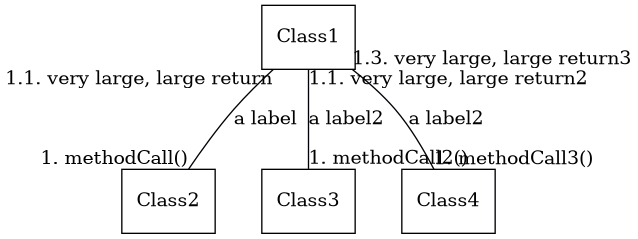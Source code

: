 @startuml

digraph unix {

  nodesep=0.486111;
  ranksep=0.833333;
  remincross=true;
  searchsize=500;
  
  sh0004 [shape=rect,label="Class1",width=0.972222,height=0.666667,color="#000004"];
  sh0005 [shape=rect,label="Class2",width=0.972222,height=0.666667,color="#000005"];
  sh0006 [shape=rect,label="Class3",width=0.972222,height=0.666667,color="#000005"];
  sh0007 [shape=rect,label="Class4",width=0.972222,height=0.666667,color="#000005"];
  sh0004->sh0005[
    arrowtail=none,
    arrowhead=none,
    minlen=1,
    color="#000006",
    label="a label",
    headlabel="1. methodCall()",
    taillabel="1.1. very large, large return"];
  sh0004->sh0006[
    arrowtail=none,
    arrowhead=none,
    minlen=1,
    color="#000006",
    label="a label2",
    headlabel="1. methodCall2()",
    taillabel="1.1. very large, large return2"];
  sh0004->sh0007[
    arrowtail=none,
    arrowhead=none,
    minlen=1,
    color="#000006",
    label="a label2",
    headlabel="1. methodCall3()",
    taillabel="1.3. very large, large return3",
    tail_lp="1"];
  'sh0005->sh0004[arrowtail=none,arrowhead=none,minlen=1,color="#00000A",label=<<TABLE BGCOLOR="#00000B" FIXEDSIZE="TRUE" WIDTH="73" HEIGHT="17"><TR><TD></TD></TR></TABLE>>];
  'sh0005->sh0004[arrowtail=none,arrowhead=none,minlen=1,color="#00000E",label=<<TABLE BGCOLOR="#00000F" FIXEDSIZE="TRUE" WIDTH="71" HEIGHT="17"><TR><TD></TD></TR></TABLE>>];
  'sh0005->sh0004[arrowtail=none,arrowhead=none,minlen=1,color="#000012",label=<<TABLE BGCOLOR="#000013" FIXEDSIZE="TRUE" WIDTH="153" HEIGHT="17"><TR><TD></TD></TR></TABLE>>];

}

@enduml

@startuml Second

digraph unix {

  nodesep=0.486111;
  ranksep=0.833333;
  remincross=true;
  searchsize=500;
  
  rankdir=LR
  sh0004 [shape=rect,label="Class1",width=0.972222,height=0.666667,color="#000004"];
  sh0005 [shape=rect,label="Class2",width=0.972222,height=0.666667,color="#000005"];
  sh0006 [shape=rect,label="Class3",width=0.972222,height=0.666667,color="#000005"];
  sh0007 [shape=rect,label="Class4",width=0.972222,height=0.666667,color="#000005"];
  sh0004->sh0005[rankdir=LR,
    arrowtail=none,
    arrowhead=none,
    minlen=1,
    color="#000006",
    label="1. methodCall()"];
  sh0004->sh0005[
    arrowtail=none,
    arrowhead=none,
    minlen=1,
    color="#000006",
    label=""];
  sh0004->sh0005[
    arrowtail=none,
    arrowhead=none,
    minlen=1,
    color="#000006",
    label="1.1. very large, large return"];
  sh0004->sh0006[
    arrowtail=none,
    arrowhead=none,
    minlen=1,
    color="#000006",
    label="1. methodCall()"];
  sh0004->sh0006[
    arrowtail=none,
    arrowhead=none,
    minlen=1,
    color="#000006",
    label=""];
  sh0004->sh0006[
    arrowtail=none,
    arrowhead=none,
    minlen=1,
    color="#000006",
    label="1.1. very large, large return"];
  sh0004->sh0007[
    arrowtail=none,
    arrowhead=none,
    minlen=1,
    color="#000006",
    label="4. methodCall()"];
  sh0004->sh0007[
    arrowtail=none,
    arrowhead=none,
    minlen=1,
    color="#000006",
    label=""];
  sh0004->sh0007[
    arrowtail=none,
    arrowhead=none,
    minlen=1,
    color="#000006",
    label="1.1. very large, large return"];
  'sh0005->sh0004[arrowtail=none,arrowhead=none,minlen=1,color="#00000A",label=<<TABLE BGCOLOR="#00000B" FIXEDSIZE="TRUE" WIDTH="73" HEIGHT="17"><TR><TD></TD></TR></TABLE>>];
  'sh0005->sh0004[arrowtail=none,arrowhead=none,minlen=1,color="#00000E",label=<<TABLE BGCOLOR="#00000F" FIXEDSIZE="TRUE" WIDTH="71" HEIGHT="17"><TR><TD></TD></TR></TABLE>>];
  'sh0005->sh0004[arrowtail=none,arrowhead=none,minlen=1,color="#000012",label=<<TABLE BGCOLOR="#000013" FIXEDSIZE="TRUE" WIDTH="153" HEIGHT="17"><TR><TD></TD></TR></TABLE>>];

}

@enduml

@startuml Force Above

digraph unix {
nodesep=0.486111;
ranksep=0.833333;
remincross=true;
searchsize=500;
sh0007 [shape=rect,label="Node Above",width=1.263889,height=0.666667,color="#000007"];
sh0005 [shape=rect,label="Node 2",width=1.652778,height=0.666667,color="#000005"];
sh0004->sh0005[arrowtail=none,arrowhead=none,minlen=0,color="#000008",label=<<TABLE BGCOLOR="#000009" FIXEDSIZE="TRUE" WIDTH="61" HEIGHT="17"><TR><TD></TD></TR></TABLE>>];
sh0005->sh0006[arrowtail=none,arrowhead=none,minlen=0,color="#00000C",label=<<TABLE BGCOLOR="#00000D" FIXEDSIZE="TRUE" WIDTH="91" HEIGHT="17"><TR><TD></TD></TR></TABLE>>];
sh0005->sh0006[arrowtail=none,arrowhead=none,minlen=0,color="#000010",label=<<TABLE BGCOLOR="#000011" FIXEDSIZE="TRUE" WIDTH="44" HEIGHT="17"><TR><TD></TD></TR></TABLE>>];
sh0006->sh0006[arrowtail=none,arrowhead=none,minlen=0,color="#00001C",label=<<TABLE BGCOLOR="#00001D" FIXEDSIZE="TRUE" WIDTH="136" HEIGHT="27"><TR><TD></TD></TR></TABLE>>];
sh0004 [shape=rect,label="Node 1",width=0.930556,height=1.131782,color="#000004"];
sh0006 [shape=rect,label="Node 3",width=0.916667,height=0.666667,color="#000006"];

// Forcing shape 7 to be above shape 6 by using "minlen=1" and edge starting at shape 7
sh0007->sh0006[arrowtail=none,arrowhead=none,minlen=1,color="#000014",label=<<TABLE BGCOLOR="#000015" FIXEDSIZE="TRUE" WIDTH="113" HEIGHT="17"><TR><TD></TD></TR></TABLE>>];
sh0007->sh0006[arrowtail=none,arrowhead=none,minlen=1,color="#000018",label=<<TABLE BGCOLOR="#000019" FIXEDSIZE="TRUE" WIDTH="94" HEIGHT="17"><TR><TD></TD></TR></TABLE>>];

}

@enduml

@startuml Force Below

digraph unix {
nodesep=0.486111;
ranksep=0.833333;
remincross=true;
searchsize=500;
sh0006 [shape=rect,label="Node 3",width=0.916667,height=0.666667,color="#000006"];
sh0005 [shape=rect,label="Node 2",width=1.652778,height=0.666667,color="#000005"];
sh0004->sh0005[arrowtail=none,arrowhead=none,minlen=0,color="#000008",label=<<TABLE BGCOLOR="#000009" FIXEDSIZE="TRUE" WIDTH="61" HEIGHT="17"><TR><TD></TD></TR></TABLE>>];
sh0005->sh0006[arrowtail=none,arrowhead=none,minlen=0,color="#00000C",label=<<TABLE BGCOLOR="#00000D" FIXEDSIZE="TRUE" WIDTH="91" HEIGHT="17"><TR><TD></TD></TR></TABLE>>];
sh0005->sh0006[arrowtail=none,arrowhead=none,minlen=0,color="#000010",label=<<TABLE BGCOLOR="#000011" FIXEDSIZE="TRUE" WIDTH="44" HEIGHT="17"><TR><TD></TD></TR></TABLE>>];
sh0006->sh0006[arrowtail=none,arrowhead=none,minlen=0,color="#00001C",label=<<TABLE BGCOLOR="#00001D" FIXEDSIZE="TRUE" WIDTH="136" HEIGHT="27"><TR><TD></TD></TR></TABLE>>];
sh0004 [shape=rect,label="Node 1",width=0.930556,height=1.131782,color="#000004"];
sh0007 [shape=rect,label="Node Below",width=1.263889,height=0.666667,color="#000007"];

// Forcing shape 7 to be below shape 6 by using "minlen=1" and edge starting at shape 6
sh0006->sh0007[arrowtail=none,arrowhead=none,minlen=1,color="#000014",label=<<TABLE BGCOLOR="#000015" FIXEDSIZE="TRUE" WIDTH="113" HEIGHT="17"><TR><TD></TD></TR></TABLE>>];
sh0006->sh0007[arrowtail=none,arrowhead=none,minlen=1,color="#000018",label=<<TABLE BGCOLOR="#000019" FIXEDSIZE="TRUE" WIDTH="94" HEIGHT="17"><TR><TD></TD></TR></TABLE>>];

}

@enduml

@startuml Diagram using 3 edges per link

digraph unix {

  nodesep=0.486111;
  ranksep=0.833333;
  remincross=true;
  searchsize=500;

  sh0004 [shape=rect,label="Class1",width=0.972222,height=0.666667,color="#000004"];
  sh0005 [shape=rect,label="Class2",width=0.972222,height=0.666667,color="#000005"];
  sh0006 [shape=rect,label="Class3",width=0.972222,height=0.666667,color="#000006"];
  sh0007 [shape=rect,label="Class4",width=0.972222,height=0.666667,color="#000007"];
  sh0008 [shape=rect,label="Class5",width=0.972222,height=0.666667,color="#000008"];
  sh0009 [shape=rect,label="Class6",width=0.972222,height=0.666667,color="#000009"];

  sh0004->sh0005[arrowsize=0.5,minlen=0,color="#00001A",label=<<TABLE BGCOLOR="#00001B" FIXEDSIZE="TRUE" WIDTH="139" HEIGHT="47"><TR><TD></TD></TR></TABLE>>];
  sh0004->sh0005[arrowhead=none,arrowsize=0.5,minlen=0,color="#00002A",label=" "];
  sh0004->sh0005[arrowsize=0.5,minlen=0,color="#00003A",label=<<TABLE BGCOLOR="#00002B" FIXEDSIZE="TRUE" WIDTH="139" HEIGHT="47"><TR><TD></TD></TR></TABLE>>];
  
  sh0004->sh0006[arrowsize=0.5,minlen=0,color="#00000E",label=<<TABLE BGCOLOR="#00000F" FIXEDSIZE="TRUE" WIDTH="50" HEIGHT="17"><TR><TD></TD></TR></TABLE>>];
  sh0004->sh0006[arrowhead=none,arrowsize=0.5,minlen=0,color="#00000E",label=" "];
  sh0004->sh0006[arrowsize=0.5,minlen=0,color="#00000E",label=<<TABLE BGCOLOR="#00000F" FIXEDSIZE="TRUE" WIDTH="50" HEIGHT="17"><TR><TD></TD></TR></TABLE>>];
  
  sh0004->sh0007[arrowsize=0.5,minlen=0,color="#000012",label=<<TABLE BGCOLOR="#000013" FIXEDSIZE="TRUE" WIDTH="156" HEIGHT="47"><TR><TD></TD></TR></TABLE>>];
  sh0004->sh0007[arrowhead=none,arrowsize=0.5,minlen=0,color="#000012",label=" "];
  sh0004->sh0007[arrowsize=0.5,minlen=0,color="#000012",label=<<TABLE BGCOLOR="#000013" FIXEDSIZE="TRUE" WIDTH="156" HEIGHT="47"><TR><TD></TD></TR></TABLE>>];

  sh0004->sh0008[arrowsize=0.5,minlen=1,color="#000016",label=<<TABLE BGCOLOR="#000017" FIXEDSIZE="TRUE" WIDTH="199" HEIGHT="17"><TR><TD></TD></TR></TABLE>>];
  sh0004->sh0008[arrowhead=none,arrowsize=0.5,minlen=1,color="#000016",label=" "];
  sh0004->sh0008[arrowsize=0.5,minlen=1,color="#000016",label=<<TABLE BGCOLOR="#000017" FIXEDSIZE="TRUE" WIDTH="199" HEIGHT="17"><TR><TD></TD></TR></TABLE>>];
  
  sh0004->sh0009[arrowsize=0.5,minlen=1,color="#00001A",label=<<TABLE BGCOLOR="#00001B" FIXEDSIZE="TRUE" WIDTH="115" HEIGHT="17"><TR><TD></TD></TR></TABLE>>];
  sh0004->sh0009[arrowhead=none,arrowsize=0.5,minlen=1,color="#00001A",label=" "];
  sh0004->sh0009[arrowsize=0.5,minlen=1,color="#00001A",label=<<TABLE BGCOLOR="#00001B" FIXEDSIZE="TRUE" WIDTH="115" HEIGHT="17"><TR><TD></TD></TR></TABLE>>];

}

@enduml

@startuml Diagram using head and tail labels

digraph unix {

  nodesep=0.486111;
  ranksep=0.833333;
  remincross=true;
  searchsize=500;

  sh0004 [shape=rect,label="Class1",width=0.972222,height=0.666667,color="#000004"];
  sh0005 [shape=rect,label="Class2",width=0.972222,height=0.666667,color="#000005"];
  sh0006 [shape=rect,label="Class3",width=0.972222,height=0.666667,color="#000006"];
  sh0007 [shape=rect,label="Class4",width=0.972222,height=0.666667,color="#000007"];
  sh0008 [shape=rect,label="Class5",width=0.972222,height=0.666667,color="#000008"];
  sh0009 [shape=rect,label="Class6",width=0.972222,height=0.666667,color="#000009"];

  sh0004->sh0005[
    arrowsize=0.5,
    minlen=0,
    color="#00001A",
    head_lp=5,
    headclip=true,
    headlabel=<<TABLE BGCOLOR="#00001B" FIXEDSIZE="TRUE" WIDTH="139" HEIGHT="47"><TR><TD></TD></TR></TABLE>>,
    taillabel=<<TABLE BGCOLOR="#00001B" FIXEDSIZE="TRUE" WIDTH="139" HEIGHT="47"><TR><TD></TD></TR></TABLE>>];
  'sh0004->sh0005[arrowhead=none,arrowsize=0.5,minlen=0,color="#00002A",label=" "];
  sh0004->sh0005[arrowsize=0.5,minlen=0,color="#00003A",label=<<TABLE BGCOLOR="#00002B" FIXEDSIZE="TRUE" WIDTH="139" HEIGHT="47"><TR><TD></TD></TR></TABLE>>];
  '
  'sh0004->sh0006[arrowsize=0.5,minlen=0,color="#00000E",label=<<TABLE BGCOLOR="#00000F" FIXEDSIZE="TRUE" WIDTH="50" HEIGHT="17"><TR><TD></TD></TR></TABLE>>];
  'sh0004->sh0006[arrowhead=none,arrowsize=0.5,minlen=0,color="#00000E",label=" "];
  'sh0004->sh0006[arrowsize=0.5,minlen=0,color="#00000E",label=<<TABLE BGCOLOR="#00000F" FIXEDSIZE="TRUE" WIDTH="50" HEIGHT="17"><TR><TD></TD></TR></TABLE>>];
  '
  'sh0004->sh0007[arrowsize=0.5,minlen=0,color="#000012",label=<<TABLE BGCOLOR="#000013" FIXEDSIZE="TRUE" WIDTH="156" HEIGHT="47"><TR><TD></TD></TR></TABLE>>];
  'sh0004->sh0007[arrowhead=none,arrowsize=0.5,minlen=0,color="#000012",label=" "];
  'sh0004->sh0007[arrowsize=0.5,minlen=0,color="#000012",label=<<TABLE BGCOLOR="#000013" FIXEDSIZE="TRUE" WIDTH="156" HEIGHT="47"><TR><TD></TD></TR></TABLE>>];
  '
  'sh0004->sh0008[arrowsize=0.5,minlen=1,color="#000016",label=<<TABLE BGCOLOR="#000017" FIXEDSIZE="TRUE" WIDTH="199" HEIGHT="17"><TR><TD></TD></TR></TABLE>>];
  'sh0004->sh0008[arrowhead=none,arrowsize=0.5,minlen=1,color="#000016",label=" "];
  'sh0004->sh0008[arrowsize=0.5,minlen=1,color="#000016",label=<<TABLE BGCOLOR="#000017" FIXEDSIZE="TRUE" WIDTH="199" HEIGHT="17"><TR><TD></TD></TR></TABLE>>];
  '
  'sh0004->sh0009[arrowsize=0.5,minlen=1,color="#00001A",label=<<TABLE BGCOLOR="#00001B" FIXEDSIZE="TRUE" WIDTH="115" HEIGHT="17"><TR><TD></TD></TR></TABLE>>];
  'sh0004->sh0009[arrowhead=none,arrowsize=0.5,minlen=1,color="#00001A",label=" "];
  'sh0004->sh0009[arrowsize=0.5,minlen=1,color="#00001A",label=<<TABLE BGCOLOR="#00001B" FIXEDSIZE="TRUE" WIDTH="115" HEIGHT="17"><TR><TD></TD></TR></TABLE>>];

}

@enduml

@startuml
digraph unix {
nodesep=0.486111;
ranksep=0.833333;
remincross=true;
searchsize=500;
sh0004 [shape=rect,label="4",width=0.930556,height=1.131782,color="#000004"];
sh0005 [shape=rect,label="5",width=1.652778,height=0.666667,color="#000005"];
sh0006 [shape=rect,label="6",width=0.916667,height=0.666667,color="#000006"];
'sh0006 [shape=rect,label="6",width=0.916667,height=0.666667,color="#000006"];
sh0007 [shape=rect,label="7",width=1.263889,height=0.666667,color="#000007"];
sh0004->sh0005[arrowsize=0.5,minlen=0,color="#000008",label=<<TABLE BGCOLOR="#000009" FIXEDSIZE="TRUE" WIDTH="48" HEIGHT="17"><TR><TD></TD></TR></TABLE>>];
sh0006->sh0007[arrowsize=0.5,minlen=0,color="#00000C",label=<<TABLE BGCOLOR="#00000D" FIXEDSIZE="TRUE" WIDTH="72" HEIGHT="17"><TR><TD></TD></TR></TABLE>>];
sh0007->sh0006[arrowtail=empty,arrowhead=none,dir=back,arrowsize=0.5,minlen=0,color="#000010",label=<<TABLE BGCOLOR="#000011" FIXEDSIZE="TRUE" WIDTH="6" HEIGHT="17"><TR><TD></TD></TR></TABLE>>];
sh0007->sh0006[arrowsize=0.5,minlen=0,color="#000014",label=<<TABLE BGCOLOR="#000015" FIXEDSIZE="TRUE" WIDTH="41" HEIGHT="17"><TR><TD></TD></TR></TABLE>>];
sh0006->sh0005[arrowsize=0.5,minlen=0,color="#000018",label=<<TABLE BGCOLOR="#000019" FIXEDSIZE="TRUE" WIDTH="31" HEIGHT="17"><TR><TD></TD></TR></TABLE>>];
sh0006->sh0005[arrowtail=empty,arrowhead=none,dir=back,arrowsize=0.5,minlen=0,color="#00001C",label=<<TABLE BGCOLOR="#00001D" FIXEDSIZE="TRUE" WIDTH="85" HEIGHT="32"><TR><TD></TD></TR></TABLE>>];
sh0005->sh0006[arrowsize=0.5,minlen=0,color="#000020",label=<<TABLE BGCOLOR="#000021" FIXEDSIZE="TRUE" WIDTH="42" HEIGHT="32"><TR><TD></TD></TR></TABLE>>];
sh0006->sh0006[arrowtail=empty,arrowhead=none,dir=back,arrowsize=0.5,minlen=0,color="#000024",label=<<TABLE BGCOLOR="#000025" FIXEDSIZE="TRUE" WIDTH="108" HEIGHT="42"><TR><TD></TD></TR></TABLE>>];

}
@enduml
